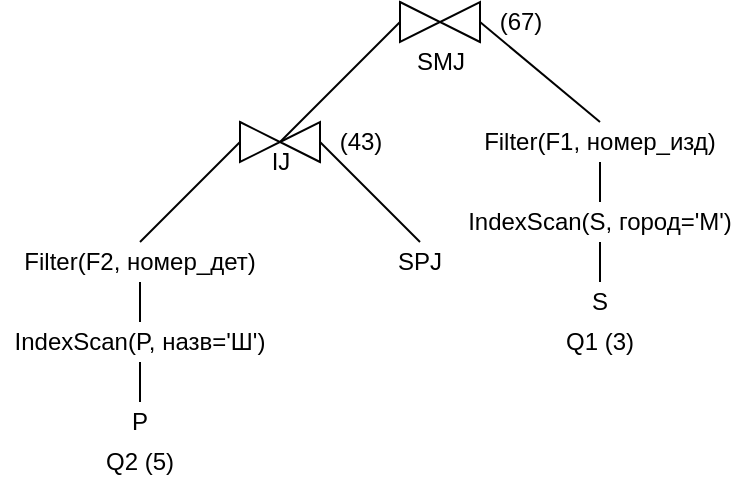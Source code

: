 <mxfile version="13.10.4" type="github">
  <diagram id="8R8N_Ucg_ZNDHbu_9EP2" name="Page-1">
    <mxGraphModel dx="539" dy="262" grid="1" gridSize="10" guides="1" tooltips="1" connect="1" arrows="1" fold="1" page="1" pageScale="1" pageWidth="1169" pageHeight="1654" math="0" shadow="0">
      <root>
        <mxCell id="0" />
        <mxCell id="1" parent="0" />
        <mxCell id="scsJxNfuDy6-oNJN1naP-10" style="edgeStyle=orthogonalEdgeStyle;rounded=0;orthogonalLoop=1;jettySize=auto;html=1;exitX=0.5;exitY=0;exitDx=0;exitDy=0;entryX=0.5;entryY=1;entryDx=0;entryDy=0;endArrow=none;endFill=0;" edge="1" parent="1" source="scsJxNfuDy6-oNJN1naP-4" target="scsJxNfuDy6-oNJN1naP-9">
          <mxGeometry relative="1" as="geometry" />
        </mxCell>
        <mxCell id="scsJxNfuDy6-oNJN1naP-4" value="P" style="text;html=1;strokeColor=none;fillColor=none;align=center;verticalAlign=middle;whiteSpace=wrap;rounded=0;" vertex="1" parent="1">
          <mxGeometry x="390" y="280" width="40" height="20" as="geometry" />
        </mxCell>
        <mxCell id="scsJxNfuDy6-oNJN1naP-7" value="Q2 (5)" style="text;html=1;strokeColor=none;fillColor=none;align=center;verticalAlign=middle;whiteSpace=wrap;rounded=0;" vertex="1" parent="1">
          <mxGeometry x="390" y="300" width="40" height="20" as="geometry" />
        </mxCell>
        <mxCell id="scsJxNfuDy6-oNJN1naP-14" style="edgeStyle=orthogonalEdgeStyle;rounded=0;orthogonalLoop=1;jettySize=auto;html=1;exitX=0.5;exitY=0;exitDx=0;exitDy=0;entryX=0.5;entryY=1;entryDx=0;entryDy=0;endArrow=none;endFill=0;" edge="1" parent="1" source="scsJxNfuDy6-oNJN1naP-9" target="scsJxNfuDy6-oNJN1naP-11">
          <mxGeometry relative="1" as="geometry" />
        </mxCell>
        <mxCell id="scsJxNfuDy6-oNJN1naP-9" value="IndexScan(P, назв=&#39;Ш&#39;)" style="text;html=1;strokeColor=none;fillColor=none;align=center;verticalAlign=middle;whiteSpace=wrap;rounded=0;" vertex="1" parent="1">
          <mxGeometry x="340" y="240" width="140" height="20" as="geometry" />
        </mxCell>
        <mxCell id="scsJxNfuDy6-oNJN1naP-32" style="rounded=0;orthogonalLoop=1;jettySize=auto;html=1;exitX=0.5;exitY=0;exitDx=0;exitDy=0;entryX=0;entryY=0.5;entryDx=0;entryDy=0;endArrow=none;endFill=0;" edge="1" parent="1" source="scsJxNfuDy6-oNJN1naP-11" target="scsJxNfuDy6-oNJN1naP-27">
          <mxGeometry relative="1" as="geometry" />
        </mxCell>
        <mxCell id="scsJxNfuDy6-oNJN1naP-11" value="Filter(F2, номер_дет)" style="text;html=1;strokeColor=none;fillColor=none;align=center;verticalAlign=middle;whiteSpace=wrap;rounded=0;" vertex="1" parent="1">
          <mxGeometry x="350" y="200" width="120" height="20" as="geometry" />
        </mxCell>
        <mxCell id="scsJxNfuDy6-oNJN1naP-16" value="SPJ" style="text;html=1;strokeColor=none;fillColor=none;align=center;verticalAlign=middle;whiteSpace=wrap;rounded=0;" vertex="1" parent="1">
          <mxGeometry x="530" y="200" width="40" height="20" as="geometry" />
        </mxCell>
        <mxCell id="scsJxNfuDy6-oNJN1naP-33" style="rounded=0;orthogonalLoop=1;jettySize=auto;html=1;exitX=0.5;exitY=0;exitDx=0;exitDy=0;entryX=0;entryY=0.5;entryDx=0;entryDy=0;endArrow=none;endFill=0;" edge="1" parent="1" source="scsJxNfuDy6-oNJN1naP-16" target="scsJxNfuDy6-oNJN1naP-29">
          <mxGeometry relative="1" as="geometry">
            <mxPoint x="567.5" y="200" as="sourcePoint" />
          </mxGeometry>
        </mxCell>
        <mxCell id="scsJxNfuDy6-oNJN1naP-21" style="edgeStyle=orthogonalEdgeStyle;rounded=0;orthogonalLoop=1;jettySize=auto;html=1;exitX=0.5;exitY=0;exitDx=0;exitDy=0;entryX=0.5;entryY=1;entryDx=0;entryDy=0;endArrow=none;endFill=0;" edge="1" parent="1" source="scsJxNfuDy6-oNJN1naP-22" target="scsJxNfuDy6-oNJN1naP-25">
          <mxGeometry relative="1" as="geometry" />
        </mxCell>
        <mxCell id="scsJxNfuDy6-oNJN1naP-22" value="S" style="text;html=1;strokeColor=none;fillColor=none;align=center;verticalAlign=middle;whiteSpace=wrap;rounded=0;" vertex="1" parent="1">
          <mxGeometry x="620" y="220" width="40" height="20" as="geometry" />
        </mxCell>
        <mxCell id="scsJxNfuDy6-oNJN1naP-23" value="Q1 (3)" style="text;html=1;strokeColor=none;fillColor=none;align=center;verticalAlign=middle;whiteSpace=wrap;rounded=0;" vertex="1" parent="1">
          <mxGeometry x="620" y="240" width="40" height="20" as="geometry" />
        </mxCell>
        <mxCell id="scsJxNfuDy6-oNJN1naP-24" style="edgeStyle=orthogonalEdgeStyle;rounded=0;orthogonalLoop=1;jettySize=auto;html=1;exitX=0.5;exitY=0;exitDx=0;exitDy=0;entryX=0.5;entryY=1;entryDx=0;entryDy=0;endArrow=none;endFill=0;" edge="1" parent="1" source="scsJxNfuDy6-oNJN1naP-25" target="scsJxNfuDy6-oNJN1naP-26">
          <mxGeometry relative="1" as="geometry" />
        </mxCell>
        <mxCell id="scsJxNfuDy6-oNJN1naP-25" value="IndexScan(S, город=&#39;М&#39;)" style="text;html=1;strokeColor=none;fillColor=none;align=center;verticalAlign=middle;whiteSpace=wrap;rounded=0;" vertex="1" parent="1">
          <mxGeometry x="570" y="180" width="140" height="20" as="geometry" />
        </mxCell>
        <mxCell id="scsJxNfuDy6-oNJN1naP-26" value="Filter(F1, номер_изд)" style="text;html=1;strokeColor=none;fillColor=none;align=center;verticalAlign=middle;whiteSpace=wrap;rounded=0;" vertex="1" parent="1">
          <mxGeometry x="580" y="140" width="120" height="20" as="geometry" />
        </mxCell>
        <mxCell id="scsJxNfuDy6-oNJN1naP-27" value="" style="triangle;whiteSpace=wrap;html=1;" vertex="1" parent="1">
          <mxGeometry x="460" y="140" width="20" height="20" as="geometry" />
        </mxCell>
        <mxCell id="scsJxNfuDy6-oNJN1naP-29" value="" style="triangle;whiteSpace=wrap;html=1;rotation=-180;" vertex="1" parent="1">
          <mxGeometry x="480" y="140" width="20" height="20" as="geometry" />
        </mxCell>
        <mxCell id="scsJxNfuDy6-oNJN1naP-36" style="edgeStyle=none;rounded=0;orthogonalLoop=1;jettySize=auto;html=1;exitX=0;exitY=0.5;exitDx=0;exitDy=0;entryX=1;entryY=0.5;entryDx=0;entryDy=0;endArrow=none;endFill=0;" edge="1" parent="1" source="scsJxNfuDy6-oNJN1naP-30" target="scsJxNfuDy6-oNJN1naP-29">
          <mxGeometry relative="1" as="geometry" />
        </mxCell>
        <mxCell id="scsJxNfuDy6-oNJN1naP-30" value="" style="triangle;whiteSpace=wrap;html=1;" vertex="1" parent="1">
          <mxGeometry x="540" y="80" width="20" height="20" as="geometry" />
        </mxCell>
        <mxCell id="scsJxNfuDy6-oNJN1naP-37" style="edgeStyle=none;rounded=0;orthogonalLoop=1;jettySize=auto;html=1;exitX=0;exitY=0.5;exitDx=0;exitDy=0;entryX=0.5;entryY=0;entryDx=0;entryDy=0;endArrow=none;endFill=0;" edge="1" parent="1" source="scsJxNfuDy6-oNJN1naP-31" target="scsJxNfuDy6-oNJN1naP-26">
          <mxGeometry relative="1" as="geometry" />
        </mxCell>
        <mxCell id="scsJxNfuDy6-oNJN1naP-31" value="" style="triangle;whiteSpace=wrap;html=1;rotation=-180;" vertex="1" parent="1">
          <mxGeometry x="560" y="80" width="20" height="20" as="geometry" />
        </mxCell>
        <mxCell id="scsJxNfuDy6-oNJN1naP-34" value="(43)" style="text;html=1;align=center;verticalAlign=middle;resizable=0;points=[];autosize=1;" vertex="1" parent="1">
          <mxGeometry x="500" y="140" width="40" height="20" as="geometry" />
        </mxCell>
        <mxCell id="scsJxNfuDy6-oNJN1naP-35" value="IJ" style="text;html=1;align=center;verticalAlign=middle;resizable=0;points=[];autosize=1;" vertex="1" parent="1">
          <mxGeometry x="470" y="150" width="20" height="20" as="geometry" />
        </mxCell>
        <mxCell id="scsJxNfuDy6-oNJN1naP-38" value="SMJ" style="text;html=1;align=center;verticalAlign=middle;resizable=0;points=[];autosize=1;" vertex="1" parent="1">
          <mxGeometry x="540" y="100" width="40" height="20" as="geometry" />
        </mxCell>
        <mxCell id="scsJxNfuDy6-oNJN1naP-40" value="(67)" style="text;html=1;align=center;verticalAlign=middle;resizable=0;points=[];autosize=1;" vertex="1" parent="1">
          <mxGeometry x="580" y="80" width="40" height="20" as="geometry" />
        </mxCell>
      </root>
    </mxGraphModel>
  </diagram>
</mxfile>
